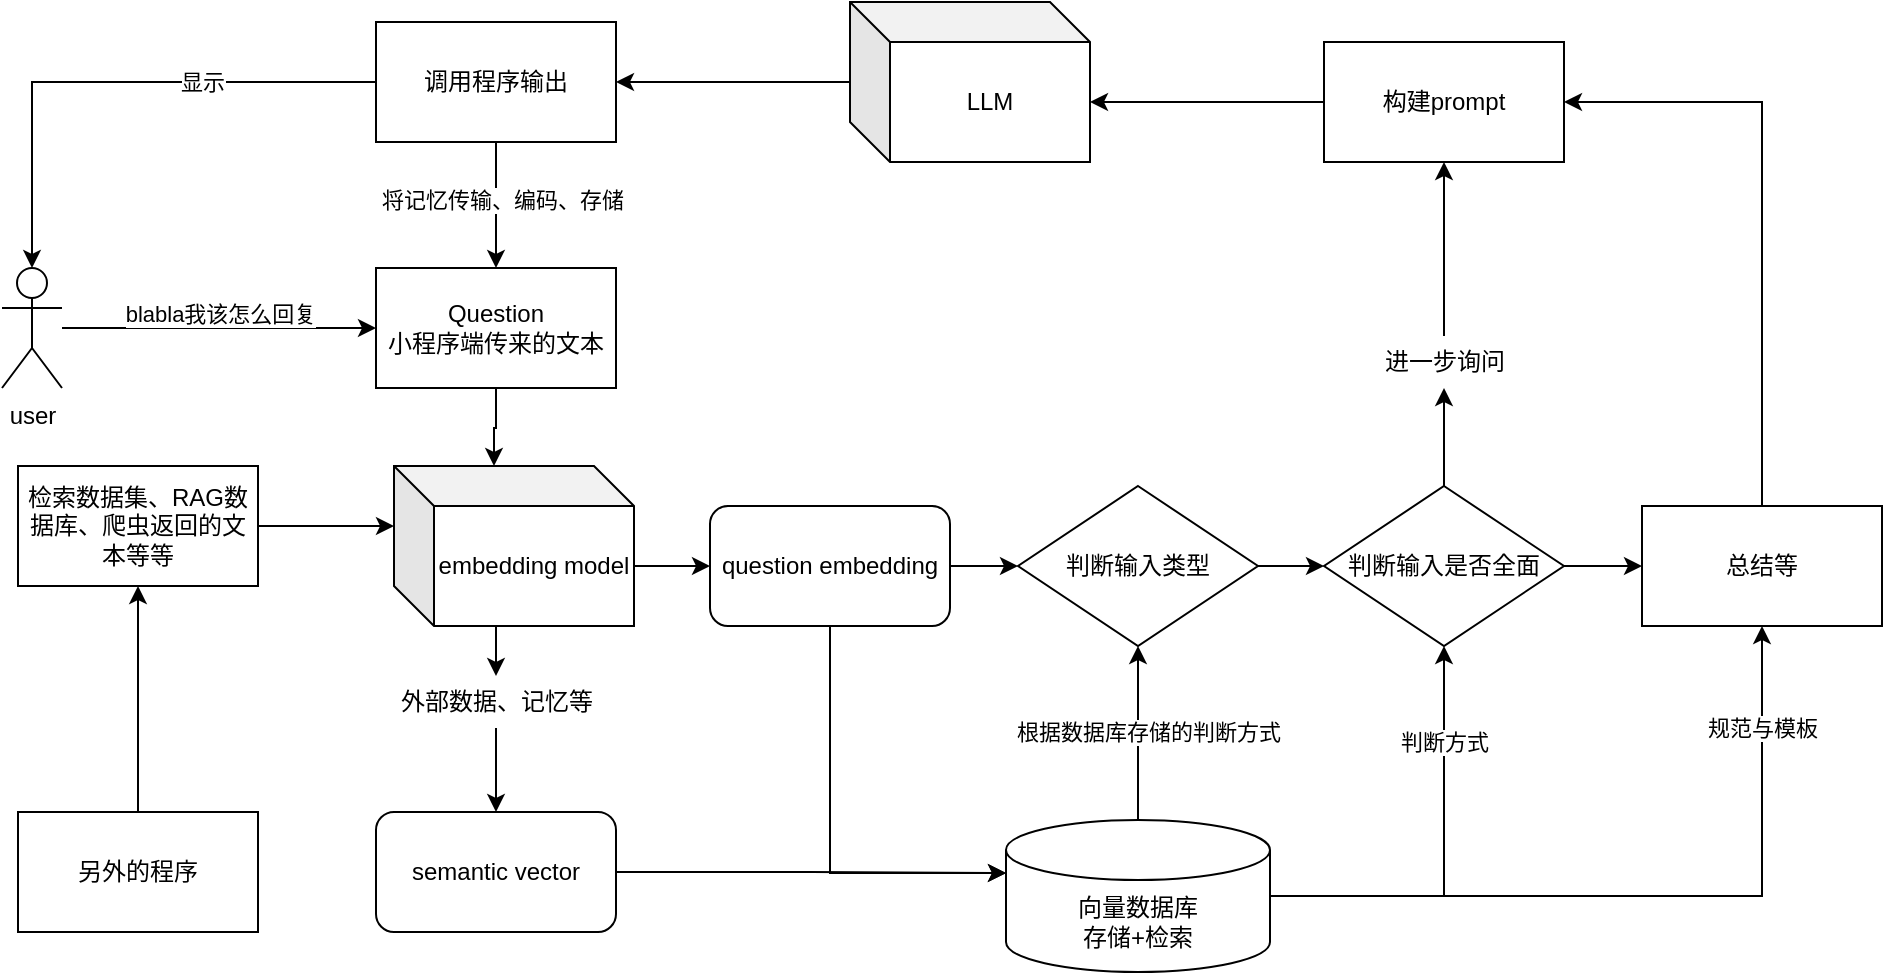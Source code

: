 <mxfile version="22.1.16" type="github">
  <diagram name="第 1 页" id="8WOLS9JE2UIec9BlcxdE">
    <mxGraphModel dx="1122" dy="794" grid="0" gridSize="10" guides="1" tooltips="1" connect="1" arrows="1" fold="1" page="0" pageScale="1" pageWidth="827" pageHeight="1169" math="0" shadow="0">
      <root>
        <mxCell id="0" />
        <mxCell id="1" parent="0" />
        <mxCell id="b7n5o7WHyWt1JIcNMG6n-3" style="edgeStyle=orthogonalEdgeStyle;rounded=0;orthogonalLoop=1;jettySize=auto;html=1;entryX=0;entryY=0.5;entryDx=0;entryDy=0;" edge="1" parent="1" source="b7n5o7WHyWt1JIcNMG6n-1" target="b7n5o7WHyWt1JIcNMG6n-2">
          <mxGeometry relative="1" as="geometry" />
        </mxCell>
        <mxCell id="b7n5o7WHyWt1JIcNMG6n-4" value="blabla我该怎么回复" style="edgeLabel;html=1;align=center;verticalAlign=middle;resizable=0;points=[];" vertex="1" connectable="0" parent="b7n5o7WHyWt1JIcNMG6n-3">
          <mxGeometry x="-0.401" y="1" relative="1" as="geometry">
            <mxPoint x="32" y="-6" as="offset" />
          </mxGeometry>
        </mxCell>
        <mxCell id="b7n5o7WHyWt1JIcNMG6n-1" value="user" style="shape=umlActor;verticalLabelPosition=bottom;verticalAlign=top;html=1;outlineConnect=0;" vertex="1" parent="1">
          <mxGeometry x="40" y="170" width="30" height="60" as="geometry" />
        </mxCell>
        <mxCell id="b7n5o7WHyWt1JIcNMG6n-6" value="" style="edgeStyle=orthogonalEdgeStyle;rounded=0;orthogonalLoop=1;jettySize=auto;html=1;entryX=0;entryY=0;entryDx=50;entryDy=0;entryPerimeter=0;" edge="1" parent="1" source="b7n5o7WHyWt1JIcNMG6n-2" target="b7n5o7WHyWt1JIcNMG6n-89">
          <mxGeometry relative="1" as="geometry">
            <mxPoint x="287.0" y="289" as="targetPoint" />
          </mxGeometry>
        </mxCell>
        <mxCell id="b7n5o7WHyWt1JIcNMG6n-2" value="Question&lt;br&gt;小程序端传来的文本" style="rounded=0;whiteSpace=wrap;html=1;" vertex="1" parent="1">
          <mxGeometry x="227" y="170" width="120" height="60" as="geometry" />
        </mxCell>
        <mxCell id="b7n5o7WHyWt1JIcNMG6n-48" style="edgeStyle=orthogonalEdgeStyle;rounded=0;orthogonalLoop=1;jettySize=auto;html=1;exitX=0.5;exitY=1;exitDx=0;exitDy=0;entryX=0.5;entryY=0;entryDx=0;entryDy=0;" edge="1" parent="1" source="b7n5o7WHyWt1JIcNMG6n-73" target="b7n5o7WHyWt1JIcNMG6n-47">
          <mxGeometry relative="1" as="geometry" />
        </mxCell>
        <mxCell id="b7n5o7WHyWt1JIcNMG6n-49" style="edgeStyle=orthogonalEdgeStyle;rounded=0;orthogonalLoop=1;jettySize=auto;html=1;exitX=0;exitY=0;exitDx=120;exitDy=50;entryX=0;entryY=0.5;entryDx=0;entryDy=0;exitPerimeter=0;" edge="1" parent="1" source="b7n5o7WHyWt1JIcNMG6n-89" target="b7n5o7WHyWt1JIcNMG6n-46">
          <mxGeometry relative="1" as="geometry">
            <mxPoint x="347.0" y="319" as="sourcePoint" />
          </mxGeometry>
        </mxCell>
        <mxCell id="b7n5o7WHyWt1JIcNMG6n-34" style="edgeStyle=orthogonalEdgeStyle;rounded=0;orthogonalLoop=1;jettySize=auto;html=1;entryX=0;entryY=0;entryDx=0;entryDy=30;entryPerimeter=0;" edge="1" parent="1" source="b7n5o7WHyWt1JIcNMG6n-12" target="b7n5o7WHyWt1JIcNMG6n-89">
          <mxGeometry relative="1" as="geometry">
            <mxPoint x="227.0" y="319" as="targetPoint" />
          </mxGeometry>
        </mxCell>
        <mxCell id="b7n5o7WHyWt1JIcNMG6n-12" value="检索数据集、RAG数据库、爬虫返回的文本等等" style="whiteSpace=wrap;html=1;" vertex="1" parent="1">
          <mxGeometry x="48" y="269" width="120" height="60" as="geometry" />
        </mxCell>
        <mxCell id="b7n5o7WHyWt1JIcNMG6n-55" style="edgeStyle=orthogonalEdgeStyle;rounded=0;orthogonalLoop=1;jettySize=auto;html=1;exitX=0.5;exitY=0;exitDx=0;exitDy=0;exitPerimeter=0;entryX=0.5;entryY=1;entryDx=0;entryDy=0;" edge="1" parent="1" source="b7n5o7WHyWt1JIcNMG6n-15" target="b7n5o7WHyWt1JIcNMG6n-81">
          <mxGeometry relative="1" as="geometry">
            <mxPoint x="602.0" y="349" as="targetPoint" />
          </mxGeometry>
        </mxCell>
        <mxCell id="b7n5o7WHyWt1JIcNMG6n-75" value="根据数据库存储的判断方式" style="edgeLabel;html=1;align=center;verticalAlign=middle;resizable=0;points=[];" vertex="1" connectable="0" parent="b7n5o7WHyWt1JIcNMG6n-55">
          <mxGeometry x="-0.04" y="-1" relative="1" as="geometry">
            <mxPoint x="4" y="-2" as="offset" />
          </mxGeometry>
        </mxCell>
        <mxCell id="b7n5o7WHyWt1JIcNMG6n-59" style="edgeStyle=orthogonalEdgeStyle;rounded=0;orthogonalLoop=1;jettySize=auto;html=1;exitX=1;exitY=0.5;exitDx=0;exitDy=0;exitPerimeter=0;entryX=0.5;entryY=1;entryDx=0;entryDy=0;" edge="1" parent="1" source="b7n5o7WHyWt1JIcNMG6n-15" target="b7n5o7WHyWt1JIcNMG6n-86">
          <mxGeometry relative="1" as="geometry">
            <mxPoint x="761" y="349" as="targetPoint" />
          </mxGeometry>
        </mxCell>
        <mxCell id="b7n5o7WHyWt1JIcNMG6n-76" value="判断方式" style="edgeLabel;html=1;align=center;verticalAlign=middle;resizable=0;points=[];" vertex="1" connectable="0" parent="b7n5o7WHyWt1JIcNMG6n-59">
          <mxGeometry x="0.539" y="-2" relative="1" as="geometry">
            <mxPoint x="-2" y="-1" as="offset" />
          </mxGeometry>
        </mxCell>
        <mxCell id="b7n5o7WHyWt1JIcNMG6n-78" style="edgeStyle=orthogonalEdgeStyle;rounded=0;orthogonalLoop=1;jettySize=auto;html=1;exitX=1;exitY=0.5;exitDx=0;exitDy=0;exitPerimeter=0;entryX=0.5;entryY=1;entryDx=0;entryDy=0;" edge="1" parent="1" source="b7n5o7WHyWt1JIcNMG6n-15" target="b7n5o7WHyWt1JIcNMG6n-63">
          <mxGeometry relative="1" as="geometry" />
        </mxCell>
        <mxCell id="b7n5o7WHyWt1JIcNMG6n-79" value="规范与模板" style="edgeLabel;html=1;align=center;verticalAlign=middle;resizable=0;points=[];" vertex="1" connectable="0" parent="b7n5o7WHyWt1JIcNMG6n-78">
          <mxGeometry x="0.747" y="2" relative="1" as="geometry">
            <mxPoint x="2" y="3" as="offset" />
          </mxGeometry>
        </mxCell>
        <mxCell id="b7n5o7WHyWt1JIcNMG6n-15" value="向量数据库&lt;br&gt;存储+检索" style="shape=cylinder3;whiteSpace=wrap;html=1;boundedLbl=1;backgroundOutline=1;size=15;" vertex="1" parent="1">
          <mxGeometry x="542" y="446" width="132" height="76" as="geometry" />
        </mxCell>
        <mxCell id="b7n5o7WHyWt1JIcNMG6n-23" value="构建prompt" style="whiteSpace=wrap;html=1;rounded=0;" vertex="1" parent="1">
          <mxGeometry x="701" y="57" width="120" height="60" as="geometry" />
        </mxCell>
        <mxCell id="b7n5o7WHyWt1JIcNMG6n-40" style="edgeStyle=orthogonalEdgeStyle;rounded=0;orthogonalLoop=1;jettySize=auto;html=1;entryX=1;entryY=0.5;entryDx=0;entryDy=0;" edge="1" parent="1" source="b7n5o7WHyWt1JIcNMG6n-29" target="b7n5o7WHyWt1JIcNMG6n-31">
          <mxGeometry relative="1" as="geometry" />
        </mxCell>
        <mxCell id="b7n5o7WHyWt1JIcNMG6n-29" value="LLM" style="shape=cube;whiteSpace=wrap;html=1;boundedLbl=1;backgroundOutline=1;darkOpacity=0.05;darkOpacity2=0.1;" vertex="1" parent="1">
          <mxGeometry x="464" y="37" width="120" height="80" as="geometry" />
        </mxCell>
        <mxCell id="b7n5o7WHyWt1JIcNMG6n-69" style="edgeStyle=orthogonalEdgeStyle;rounded=0;orthogonalLoop=1;jettySize=auto;html=1;exitX=0.5;exitY=1;exitDx=0;exitDy=0;entryX=0.5;entryY=0;entryDx=0;entryDy=0;" edge="1" parent="1" source="b7n5o7WHyWt1JIcNMG6n-31" target="b7n5o7WHyWt1JIcNMG6n-2">
          <mxGeometry relative="1" as="geometry" />
        </mxCell>
        <mxCell id="b7n5o7WHyWt1JIcNMG6n-70" value="将记忆传输、编码、存储" style="edgeLabel;html=1;align=center;verticalAlign=middle;resizable=0;points=[];" vertex="1" connectable="0" parent="b7n5o7WHyWt1JIcNMG6n-69">
          <mxGeometry x="0.201" y="-4" relative="1" as="geometry">
            <mxPoint x="7" y="-9" as="offset" />
          </mxGeometry>
        </mxCell>
        <mxCell id="b7n5o7WHyWt1JIcNMG6n-31" value="调用程序输出" style="whiteSpace=wrap;html=1;" vertex="1" parent="1">
          <mxGeometry x="227" y="47" width="120" height="60" as="geometry" />
        </mxCell>
        <mxCell id="b7n5o7WHyWt1JIcNMG6n-41" style="edgeStyle=orthogonalEdgeStyle;rounded=0;orthogonalLoop=1;jettySize=auto;html=1;entryX=0.5;entryY=0;entryDx=0;entryDy=0;entryPerimeter=0;" edge="1" parent="1" source="b7n5o7WHyWt1JIcNMG6n-31" target="b7n5o7WHyWt1JIcNMG6n-1">
          <mxGeometry relative="1" as="geometry" />
        </mxCell>
        <mxCell id="b7n5o7WHyWt1JIcNMG6n-80" value="显示" style="edgeLabel;html=1;align=center;verticalAlign=middle;resizable=0;points=[];" vertex="1" connectable="0" parent="b7n5o7WHyWt1JIcNMG6n-41">
          <mxGeometry x="-0.301" y="2" relative="1" as="geometry">
            <mxPoint x="5" y="-2" as="offset" />
          </mxGeometry>
        </mxCell>
        <mxCell id="b7n5o7WHyWt1JIcNMG6n-83" style="edgeStyle=orthogonalEdgeStyle;rounded=0;orthogonalLoop=1;jettySize=auto;html=1;exitX=1;exitY=0.5;exitDx=0;exitDy=0;entryX=0;entryY=0.5;entryDx=0;entryDy=0;" edge="1" parent="1" source="b7n5o7WHyWt1JIcNMG6n-46" target="b7n5o7WHyWt1JIcNMG6n-81">
          <mxGeometry relative="1" as="geometry" />
        </mxCell>
        <mxCell id="b7n5o7WHyWt1JIcNMG6n-46" value="question&lt;span style=&quot;white-space: pre;&quot;&gt;&amp;nbsp;embedding&lt;/span&gt;" style="rounded=1;whiteSpace=wrap;html=1;" vertex="1" parent="1">
          <mxGeometry x="394" y="289" width="120" height="60" as="geometry" />
        </mxCell>
        <mxCell id="b7n5o7WHyWt1JIcNMG6n-47" value="semantic vector" style="rounded=1;whiteSpace=wrap;html=1;" vertex="1" parent="1">
          <mxGeometry x="227" y="442" width="120" height="60" as="geometry" />
        </mxCell>
        <mxCell id="b7n5o7WHyWt1JIcNMG6n-50" style="edgeStyle=orthogonalEdgeStyle;rounded=0;orthogonalLoop=1;jettySize=auto;html=1;exitX=1;exitY=0.5;exitDx=0;exitDy=0;entryX=0;entryY=0;entryDx=0;entryDy=26.5;entryPerimeter=0;" edge="1" parent="1" source="b7n5o7WHyWt1JIcNMG6n-47" target="b7n5o7WHyWt1JIcNMG6n-15">
          <mxGeometry relative="1" as="geometry" />
        </mxCell>
        <mxCell id="b7n5o7WHyWt1JIcNMG6n-51" style="edgeStyle=orthogonalEdgeStyle;rounded=0;orthogonalLoop=1;jettySize=auto;html=1;exitX=0.5;exitY=1;exitDx=0;exitDy=0;entryX=0;entryY=0;entryDx=0;entryDy=26.5;entryPerimeter=0;" edge="1" parent="1" source="b7n5o7WHyWt1JIcNMG6n-46" target="b7n5o7WHyWt1JIcNMG6n-15">
          <mxGeometry relative="1" as="geometry" />
        </mxCell>
        <mxCell id="b7n5o7WHyWt1JIcNMG6n-56" style="edgeStyle=orthogonalEdgeStyle;rounded=0;orthogonalLoop=1;jettySize=auto;html=1;exitX=0;exitY=0.5;exitDx=0;exitDy=0;entryX=0;entryY=0;entryDx=120;entryDy=50;entryPerimeter=0;" edge="1" parent="1" source="b7n5o7WHyWt1JIcNMG6n-23" target="b7n5o7WHyWt1JIcNMG6n-29">
          <mxGeometry relative="1" as="geometry" />
        </mxCell>
        <mxCell id="b7n5o7WHyWt1JIcNMG6n-61" style="edgeStyle=orthogonalEdgeStyle;rounded=0;orthogonalLoop=1;jettySize=auto;html=1;exitX=0.5;exitY=0;exitDx=0;exitDy=0;entryX=0.5;entryY=1;entryDx=0;entryDy=0;" edge="1" parent="1" source="b7n5o7WHyWt1JIcNMG6n-67" target="b7n5o7WHyWt1JIcNMG6n-23">
          <mxGeometry relative="1" as="geometry" />
        </mxCell>
        <mxCell id="b7n5o7WHyWt1JIcNMG6n-77" style="edgeStyle=orthogonalEdgeStyle;rounded=0;orthogonalLoop=1;jettySize=auto;html=1;exitX=0.5;exitY=0;exitDx=0;exitDy=0;entryX=1;entryY=0.5;entryDx=0;entryDy=0;" edge="1" parent="1" source="b7n5o7WHyWt1JIcNMG6n-63" target="b7n5o7WHyWt1JIcNMG6n-23">
          <mxGeometry relative="1" as="geometry" />
        </mxCell>
        <mxCell id="b7n5o7WHyWt1JIcNMG6n-63" value="总结等" style="whiteSpace=wrap;html=1;" vertex="1" parent="1">
          <mxGeometry x="860" y="289" width="120" height="60" as="geometry" />
        </mxCell>
        <mxCell id="b7n5o7WHyWt1JIcNMG6n-68" value="" style="edgeStyle=orthogonalEdgeStyle;rounded=0;orthogonalLoop=1;jettySize=auto;html=1;exitX=0.5;exitY=0;exitDx=0;exitDy=0;entryX=0.5;entryY=1;entryDx=0;entryDy=0;" edge="1" parent="1" source="b7n5o7WHyWt1JIcNMG6n-86" target="b7n5o7WHyWt1JIcNMG6n-67">
          <mxGeometry relative="1" as="geometry">
            <mxPoint x="761" y="289" as="sourcePoint" />
            <mxPoint x="761" y="117" as="targetPoint" />
          </mxGeometry>
        </mxCell>
        <mxCell id="b7n5o7WHyWt1JIcNMG6n-67" value="进一步询问" style="text;html=1;align=center;verticalAlign=middle;resizable=0;points=[];autosize=1;strokeColor=none;fillColor=none;" vertex="1" parent="1">
          <mxGeometry x="722" y="204" width="78" height="26" as="geometry" />
        </mxCell>
        <mxCell id="b7n5o7WHyWt1JIcNMG6n-72" style="edgeStyle=orthogonalEdgeStyle;rounded=0;orthogonalLoop=1;jettySize=auto;html=1;exitX=0.5;exitY=0;exitDx=0;exitDy=0;entryX=0.5;entryY=1;entryDx=0;entryDy=0;" edge="1" parent="1" source="b7n5o7WHyWt1JIcNMG6n-71" target="b7n5o7WHyWt1JIcNMG6n-12">
          <mxGeometry relative="1" as="geometry" />
        </mxCell>
        <mxCell id="b7n5o7WHyWt1JIcNMG6n-71" value="另外的程序" style="rounded=0;whiteSpace=wrap;html=1;" vertex="1" parent="1">
          <mxGeometry x="48" y="442" width="120" height="60" as="geometry" />
        </mxCell>
        <mxCell id="b7n5o7WHyWt1JIcNMG6n-74" value="" style="edgeStyle=orthogonalEdgeStyle;rounded=0;orthogonalLoop=1;jettySize=auto;html=1;exitX=0;exitY=0;exitDx=70;exitDy=80;entryX=0.5;entryY=0;entryDx=0;entryDy=0;exitPerimeter=0;" edge="1" parent="1" source="b7n5o7WHyWt1JIcNMG6n-89" target="b7n5o7WHyWt1JIcNMG6n-73">
          <mxGeometry relative="1" as="geometry">
            <mxPoint x="287.0" y="349" as="sourcePoint" />
            <mxPoint x="287" y="442" as="targetPoint" />
          </mxGeometry>
        </mxCell>
        <mxCell id="b7n5o7WHyWt1JIcNMG6n-73" value="外部数据、记忆等" style="text;html=1;align=center;verticalAlign=middle;resizable=0;points=[];autosize=1;strokeColor=none;fillColor=none;" vertex="1" parent="1">
          <mxGeometry x="230" y="374" width="114" height="26" as="geometry" />
        </mxCell>
        <mxCell id="b7n5o7WHyWt1JIcNMG6n-87" style="edgeStyle=orthogonalEdgeStyle;rounded=0;orthogonalLoop=1;jettySize=auto;html=1;exitX=1;exitY=0.5;exitDx=0;exitDy=0;entryX=0;entryY=0.5;entryDx=0;entryDy=0;" edge="1" parent="1" source="b7n5o7WHyWt1JIcNMG6n-81" target="b7n5o7WHyWt1JIcNMG6n-86">
          <mxGeometry relative="1" as="geometry" />
        </mxCell>
        <mxCell id="b7n5o7WHyWt1JIcNMG6n-81" value="判断输入类型" style="rhombus;whiteSpace=wrap;html=1;" vertex="1" parent="1">
          <mxGeometry x="548" y="279" width="120" height="80" as="geometry" />
        </mxCell>
        <mxCell id="b7n5o7WHyWt1JIcNMG6n-88" style="edgeStyle=orthogonalEdgeStyle;rounded=0;orthogonalLoop=1;jettySize=auto;html=1;exitX=1;exitY=0.5;exitDx=0;exitDy=0;entryX=0;entryY=0.5;entryDx=0;entryDy=0;" edge="1" parent="1" source="b7n5o7WHyWt1JIcNMG6n-86" target="b7n5o7WHyWt1JIcNMG6n-63">
          <mxGeometry relative="1" as="geometry" />
        </mxCell>
        <mxCell id="b7n5o7WHyWt1JIcNMG6n-86" value="判断输入是否全面" style="rhombus;whiteSpace=wrap;html=1;" vertex="1" parent="1">
          <mxGeometry x="701" y="279" width="120" height="80" as="geometry" />
        </mxCell>
        <mxCell id="b7n5o7WHyWt1JIcNMG6n-89" value="embedding model" style="shape=cube;whiteSpace=wrap;html=1;boundedLbl=1;backgroundOutline=1;darkOpacity=0.05;darkOpacity2=0.1;" vertex="1" parent="1">
          <mxGeometry x="236" y="269" width="120" height="80" as="geometry" />
        </mxCell>
      </root>
    </mxGraphModel>
  </diagram>
</mxfile>
